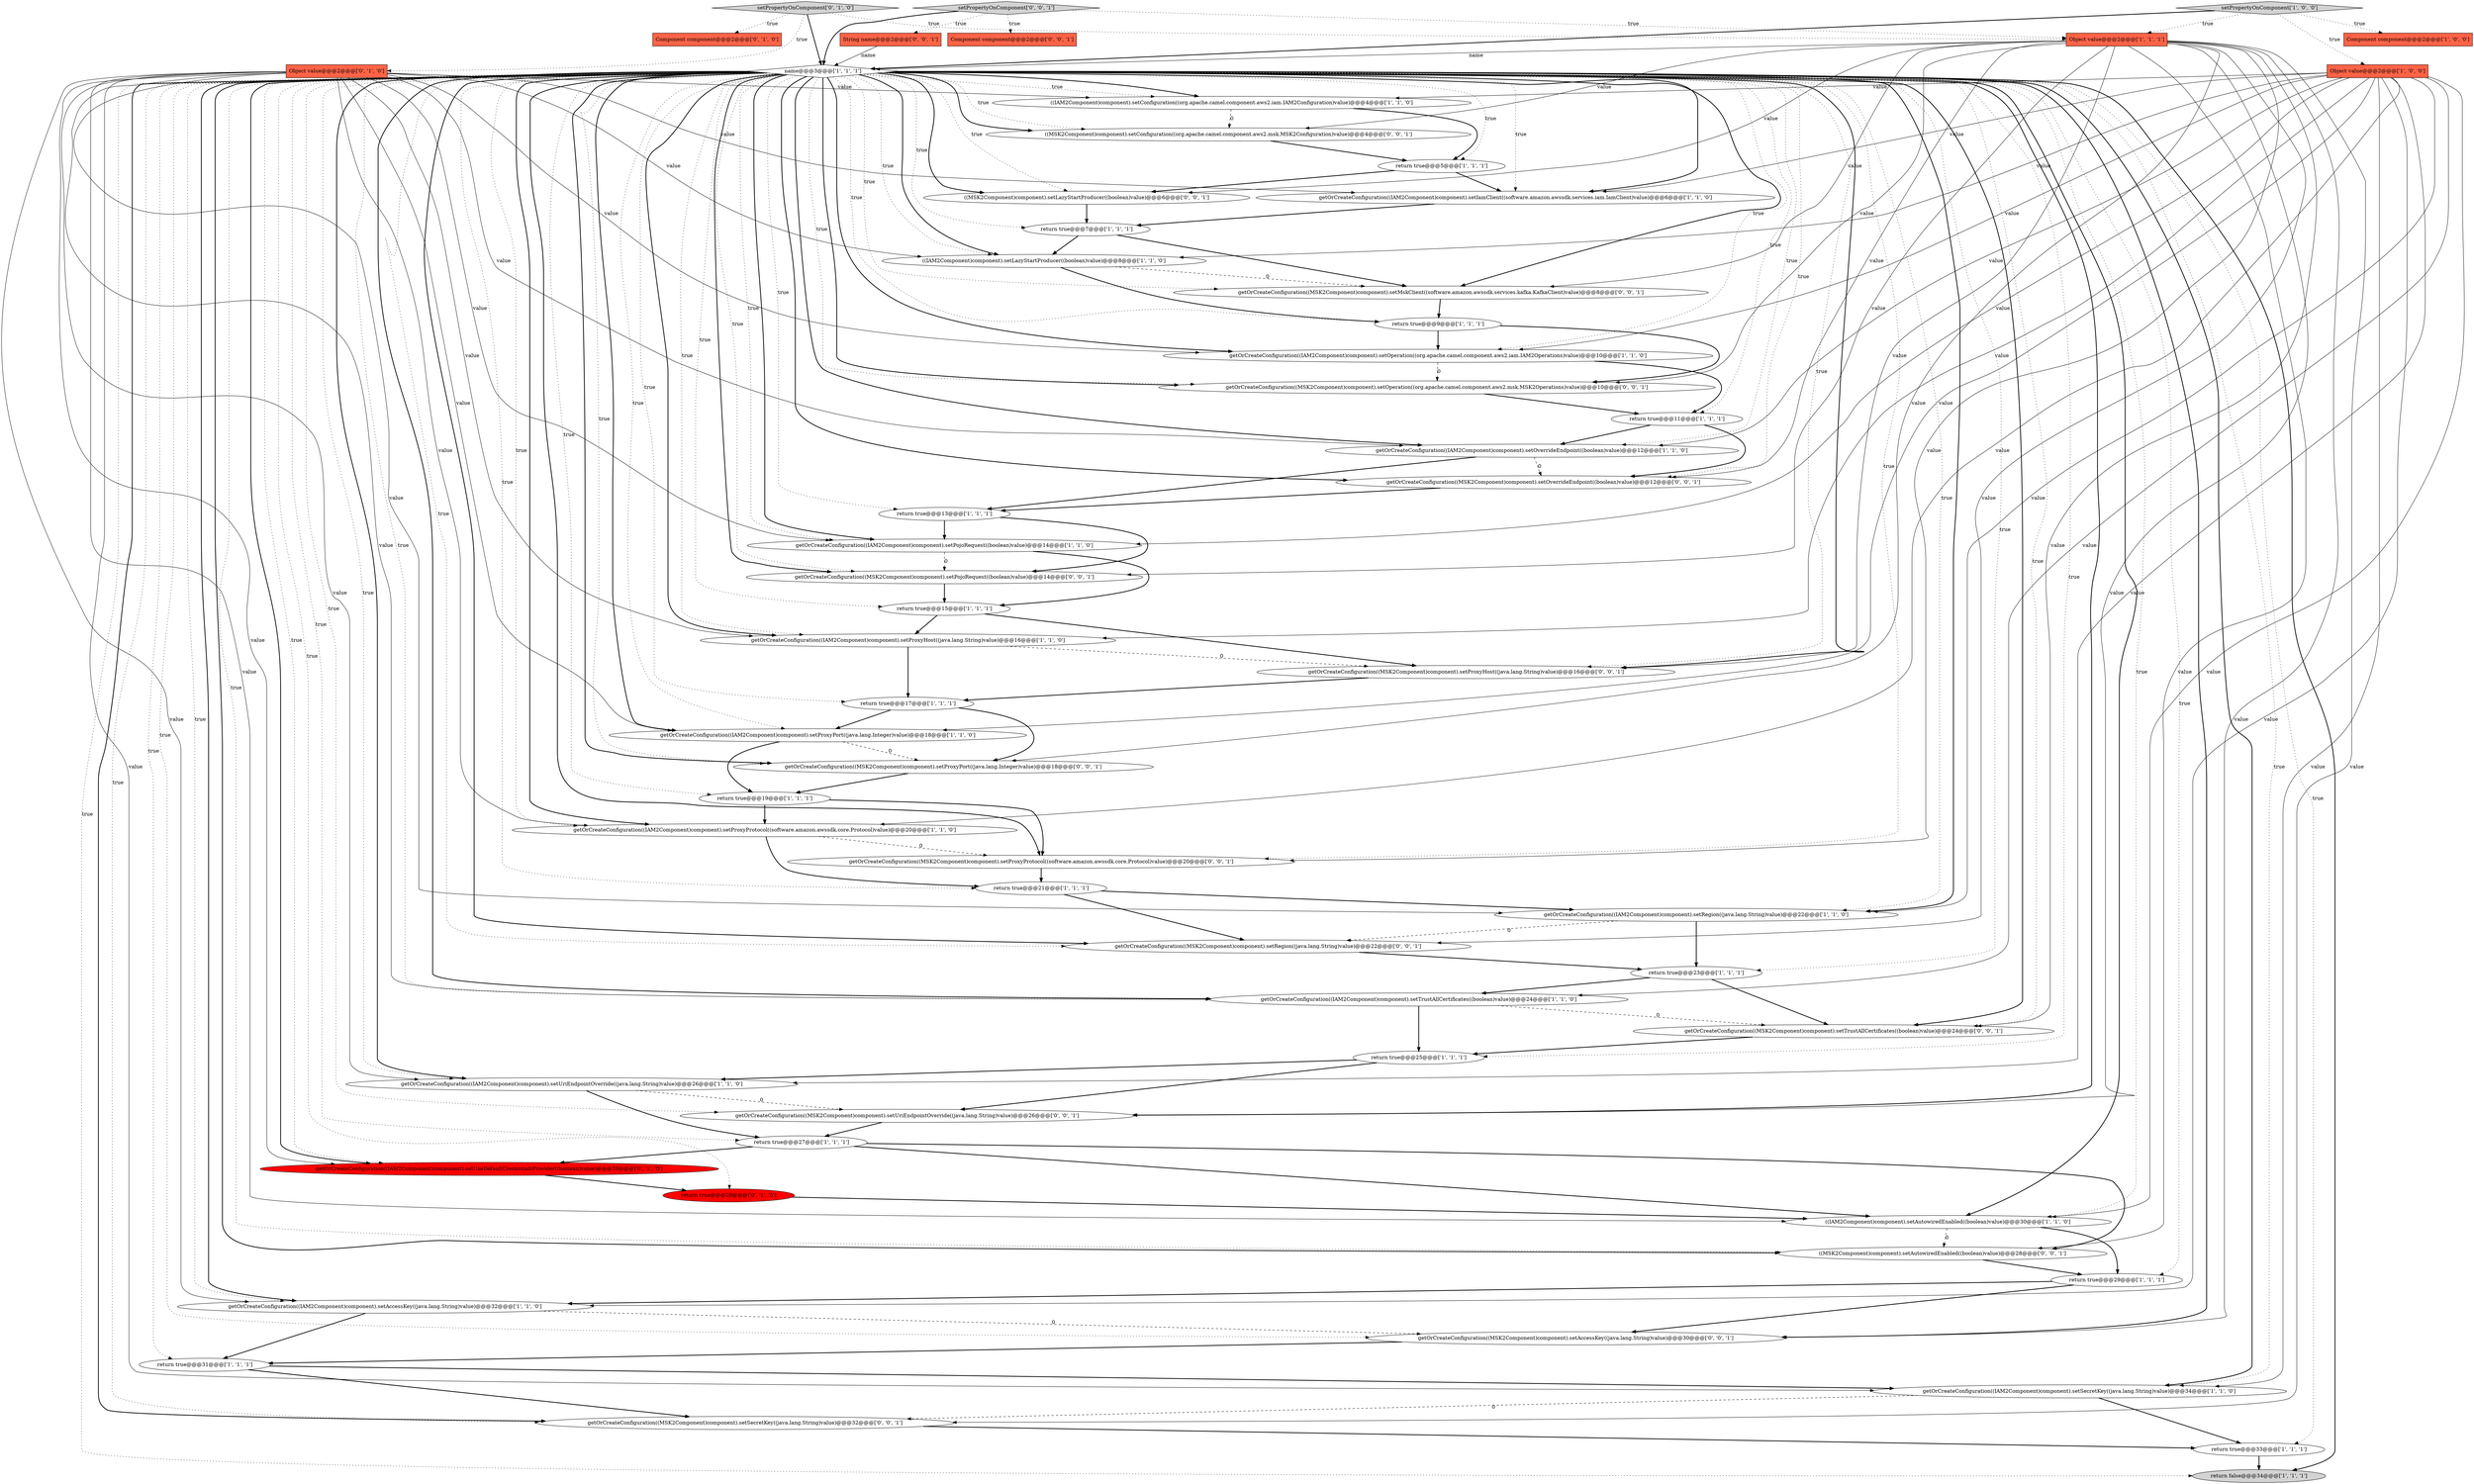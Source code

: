 digraph {
34 [style = filled, label = "((IAM2Component)component).setLazyStartProducer((boolean)value)@@@8@@@['1', '1', '0']", fillcolor = white, shape = ellipse image = "AAA0AAABBB1BBB"];
43 [style = filled, label = "getOrCreateConfiguration((MSK2Component)component).setOverrideEndpoint((boolean)value)@@@12@@@['0', '0', '1']", fillcolor = white, shape = ellipse image = "AAA0AAABBB3BBB"];
27 [style = filled, label = "Object value@@@2@@@['1', '1', '1']", fillcolor = tomato, shape = box image = "AAA0AAABBB1BBB"];
55 [style = filled, label = "getOrCreateConfiguration((MSK2Component)component).setPojoRequest((boolean)value)@@@14@@@['0', '0', '1']", fillcolor = white, shape = ellipse image = "AAA0AAABBB3BBB"];
18 [style = filled, label = "return true@@@21@@@['1', '1', '1']", fillcolor = white, shape = ellipse image = "AAA0AAABBB1BBB"];
42 [style = filled, label = "((MSK2Component)component).setLazyStartProducer((boolean)value)@@@6@@@['0', '0', '1']", fillcolor = white, shape = ellipse image = "AAA0AAABBB3BBB"];
1 [style = filled, label = "return true@@@11@@@['1', '1', '1']", fillcolor = white, shape = ellipse image = "AAA0AAABBB1BBB"];
2 [style = filled, label = "getOrCreateConfiguration((IAM2Component)component).setProxyProtocol((software.amazon.awssdk.core.Protocol)value)@@@20@@@['1', '1', '0']", fillcolor = white, shape = ellipse image = "AAA0AAABBB1BBB"];
49 [style = filled, label = "getOrCreateConfiguration((MSK2Component)component).setOperation((org.apache.camel.component.aws2.msk.MSK2Operations)value)@@@10@@@['0', '0', '1']", fillcolor = white, shape = ellipse image = "AAA0AAABBB3BBB"];
56 [style = filled, label = "getOrCreateConfiguration((MSK2Component)component).setAccessKey((java.lang.String)value)@@@30@@@['0', '0', '1']", fillcolor = white, shape = ellipse image = "AAA0AAABBB3BBB"];
14 [style = filled, label = "getOrCreateConfiguration((IAM2Component)component).setPojoRequest((boolean)value)@@@14@@@['1', '1', '0']", fillcolor = white, shape = ellipse image = "AAA0AAABBB1BBB"];
15 [style = filled, label = "getOrCreateConfiguration((IAM2Component)component).setIamClient((software.amazon.awssdk.services.iam.IamClient)value)@@@6@@@['1', '1', '0']", fillcolor = white, shape = ellipse image = "AAA0AAABBB1BBB"];
6 [style = filled, label = "return true@@@29@@@['1', '1', '1']", fillcolor = white, shape = ellipse image = "AAA0AAABBB1BBB"];
8 [style = filled, label = "return true@@@23@@@['1', '1', '1']", fillcolor = white, shape = ellipse image = "AAA0AAABBB1BBB"];
32 [style = filled, label = "return true@@@31@@@['1', '1', '1']", fillcolor = white, shape = ellipse image = "AAA0AAABBB1BBB"];
57 [style = filled, label = "getOrCreateConfiguration((MSK2Component)component).setProxyHost((java.lang.String)value)@@@16@@@['0', '0', '1']", fillcolor = white, shape = ellipse image = "AAA0AAABBB3BBB"];
29 [style = filled, label = "getOrCreateConfiguration((IAM2Component)component).setAccessKey((java.lang.String)value)@@@32@@@['1', '1', '0']", fillcolor = white, shape = ellipse image = "AAA0AAABBB1BBB"];
45 [style = filled, label = "getOrCreateConfiguration((MSK2Component)component).setMskClient((software.amazon.awssdk.services.kafka.KafkaClient)value)@@@8@@@['0', '0', '1']", fillcolor = white, shape = ellipse image = "AAA0AAABBB3BBB"];
51 [style = filled, label = "getOrCreateConfiguration((MSK2Component)component).setTrustAllCertificates((boolean)value)@@@24@@@['0', '0', '1']", fillcolor = white, shape = ellipse image = "AAA0AAABBB3BBB"];
52 [style = filled, label = "String name@@@2@@@['0', '0', '1']", fillcolor = tomato, shape = box image = "AAA0AAABBB3BBB"];
0 [style = filled, label = "return true@@@9@@@['1', '1', '1']", fillcolor = white, shape = ellipse image = "AAA0AAABBB1BBB"];
20 [style = filled, label = "return true@@@17@@@['1', '1', '1']", fillcolor = white, shape = ellipse image = "AAA0AAABBB1BBB"];
54 [style = filled, label = "getOrCreateConfiguration((MSK2Component)component).setProxyPort((java.lang.Integer)value)@@@18@@@['0', '0', '1']", fillcolor = white, shape = ellipse image = "AAA0AAABBB3BBB"];
46 [style = filled, label = "getOrCreateConfiguration((MSK2Component)component).setSecretKey((java.lang.String)value)@@@32@@@['0', '0', '1']", fillcolor = white, shape = ellipse image = "AAA0AAABBB3BBB"];
47 [style = filled, label = "((MSK2Component)component).setConfiguration((org.apache.camel.component.aws2.msk.MSK2Configuration)value)@@@4@@@['0', '0', '1']", fillcolor = white, shape = ellipse image = "AAA0AAABBB3BBB"];
7 [style = filled, label = "getOrCreateConfiguration((IAM2Component)component).setProxyHost((java.lang.String)value)@@@16@@@['1', '1', '0']", fillcolor = white, shape = ellipse image = "AAA0AAABBB1BBB"];
22 [style = filled, label = "return true@@@27@@@['1', '1', '1']", fillcolor = white, shape = ellipse image = "AAA0AAABBB1BBB"];
21 [style = filled, label = "getOrCreateConfiguration((IAM2Component)component).setUriEndpointOverride((java.lang.String)value)@@@26@@@['1', '1', '0']", fillcolor = white, shape = ellipse image = "AAA0AAABBB1BBB"];
25 [style = filled, label = "getOrCreateConfiguration((IAM2Component)component).setTrustAllCertificates((boolean)value)@@@24@@@['1', '1', '0']", fillcolor = white, shape = ellipse image = "AAA0AAABBB1BBB"];
38 [style = filled, label = "getOrCreateConfiguration((IAM2Component)component).setUseDefaultCredentialsProvider((boolean)value)@@@28@@@['0', '1', '0']", fillcolor = red, shape = ellipse image = "AAA1AAABBB2BBB"];
24 [style = filled, label = "Object value@@@2@@@['1', '0', '0']", fillcolor = tomato, shape = box image = "AAA0AAABBB1BBB"];
37 [style = filled, label = "return true@@@29@@@['0', '1', '0']", fillcolor = red, shape = ellipse image = "AAA1AAABBB2BBB"];
44 [style = filled, label = "getOrCreateConfiguration((MSK2Component)component).setProxyProtocol((software.amazon.awssdk.core.Protocol)value)@@@20@@@['0', '0', '1']", fillcolor = white, shape = ellipse image = "AAA0AAABBB3BBB"];
33 [style = filled, label = "return true@@@7@@@['1', '1', '1']", fillcolor = white, shape = ellipse image = "AAA0AAABBB1BBB"];
35 [style = filled, label = "getOrCreateConfiguration((IAM2Component)component).setRegion((java.lang.String)value)@@@22@@@['1', '1', '0']", fillcolor = white, shape = ellipse image = "AAA0AAABBB1BBB"];
11 [style = filled, label = "getOrCreateConfiguration((IAM2Component)component).setSecretKey((java.lang.String)value)@@@34@@@['1', '1', '0']", fillcolor = white, shape = ellipse image = "AAA0AAABBB1BBB"];
5 [style = filled, label = "Component component@@@2@@@['1', '0', '0']", fillcolor = tomato, shape = box image = "AAA0AAABBB1BBB"];
58 [style = filled, label = "getOrCreateConfiguration((MSK2Component)component).setUriEndpointOverride((java.lang.String)value)@@@26@@@['0', '0', '1']", fillcolor = white, shape = ellipse image = "AAA0AAABBB3BBB"];
17 [style = filled, label = "getOrCreateConfiguration((IAM2Component)component).setProxyPort((java.lang.Integer)value)@@@18@@@['1', '1', '0']", fillcolor = white, shape = ellipse image = "AAA0AAABBB1BBB"];
39 [style = filled, label = "Component component@@@2@@@['0', '1', '0']", fillcolor = tomato, shape = box image = "AAA0AAABBB2BBB"];
31 [style = filled, label = "return false@@@34@@@['1', '1', '1']", fillcolor = lightgray, shape = ellipse image = "AAA0AAABBB1BBB"];
41 [style = filled, label = "setPropertyOnComponent['0', '0', '1']", fillcolor = lightgray, shape = diamond image = "AAA0AAABBB3BBB"];
3 [style = filled, label = "return true@@@5@@@['1', '1', '1']", fillcolor = white, shape = ellipse image = "AAA0AAABBB1BBB"];
40 [style = filled, label = "setPropertyOnComponent['0', '1', '0']", fillcolor = lightgray, shape = diamond image = "AAA0AAABBB2BBB"];
19 [style = filled, label = "setPropertyOnComponent['1', '0', '0']", fillcolor = lightgray, shape = diamond image = "AAA0AAABBB1BBB"];
50 [style = filled, label = "Component component@@@2@@@['0', '0', '1']", fillcolor = tomato, shape = box image = "AAA0AAABBB3BBB"];
10 [style = filled, label = "return true@@@13@@@['1', '1', '1']", fillcolor = white, shape = ellipse image = "AAA0AAABBB1BBB"];
9 [style = filled, label = "return true@@@15@@@['1', '1', '1']", fillcolor = white, shape = ellipse image = "AAA0AAABBB1BBB"];
36 [style = filled, label = "Object value@@@2@@@['0', '1', '0']", fillcolor = tomato, shape = box image = "AAA0AAABBB2BBB"];
4 [style = filled, label = "return true@@@19@@@['1', '1', '1']", fillcolor = white, shape = ellipse image = "AAA0AAABBB1BBB"];
16 [style = filled, label = "getOrCreateConfiguration((IAM2Component)component).setOperation((org.apache.camel.component.aws2.iam.IAM2Operations)value)@@@10@@@['1', '1', '0']", fillcolor = white, shape = ellipse image = "AAA0AAABBB1BBB"];
23 [style = filled, label = "return true@@@25@@@['1', '1', '1']", fillcolor = white, shape = ellipse image = "AAA0AAABBB1BBB"];
30 [style = filled, label = "name@@@3@@@['1', '1', '1']", fillcolor = white, shape = diamond image = "AAA0AAABBB1BBB"];
13 [style = filled, label = "getOrCreateConfiguration((IAM2Component)component).setOverrideEndpoint((boolean)value)@@@12@@@['1', '1', '0']", fillcolor = white, shape = ellipse image = "AAA0AAABBB1BBB"];
48 [style = filled, label = "((MSK2Component)component).setAutowiredEnabled((boolean)value)@@@28@@@['0', '0', '1']", fillcolor = white, shape = ellipse image = "AAA0AAABBB3BBB"];
12 [style = filled, label = "return true@@@33@@@['1', '1', '1']", fillcolor = white, shape = ellipse image = "AAA0AAABBB1BBB"];
53 [style = filled, label = "getOrCreateConfiguration((MSK2Component)component).setRegion((java.lang.String)value)@@@22@@@['0', '0', '1']", fillcolor = white, shape = ellipse image = "AAA0AAABBB3BBB"];
28 [style = filled, label = "((IAM2Component)component).setConfiguration((org.apache.camel.component.aws2.iam.IAM2Configuration)value)@@@4@@@['1', '1', '0']", fillcolor = white, shape = ellipse image = "AAA0AAABBB1BBB"];
26 [style = filled, label = "((IAM2Component)component).setAutowiredEnabled((boolean)value)@@@30@@@['1', '1', '0']", fillcolor = white, shape = ellipse image = "AAA0AAABBB1BBB"];
40->39 [style = dotted, label="true"];
30->44 [style = dotted, label="true"];
30->13 [style = bold, label=""];
24->11 [style = solid, label="value"];
30->0 [style = dotted, label="true"];
57->20 [style = bold, label=""];
24->16 [style = solid, label="value"];
30->55 [style = dotted, label="true"];
30->49 [style = bold, label=""];
40->36 [style = dotted, label="true"];
9->7 [style = bold, label=""];
8->51 [style = bold, label=""];
1->13 [style = bold, label=""];
24->35 [style = solid, label="value"];
36->17 [style = solid, label="value"];
27->56 [style = solid, label="value"];
24->17 [style = solid, label="value"];
30->29 [style = bold, label=""];
6->29 [style = bold, label=""];
4->44 [style = bold, label=""];
30->2 [style = dotted, label="true"];
30->11 [style = bold, label=""];
27->43 [style = solid, label="value"];
30->28 [style = bold, label=""];
36->28 [style = solid, label="value"];
30->46 [style = bold, label=""];
29->56 [style = dashed, label="0"];
30->46 [style = dotted, label="true"];
45->0 [style = bold, label=""];
35->8 [style = bold, label=""];
18->35 [style = bold, label=""];
30->14 [style = bold, label=""];
33->45 [style = bold, label=""];
14->9 [style = bold, label=""];
30->43 [style = dotted, label="true"];
28->3 [style = bold, label=""];
27->54 [style = solid, label="value"];
44->18 [style = bold, label=""];
11->46 [style = dashed, label="0"];
30->49 [style = dotted, label="true"];
58->22 [style = bold, label=""];
32->11 [style = bold, label=""];
24->13 [style = solid, label="value"];
36->16 [style = solid, label="value"];
36->11 [style = solid, label="value"];
27->57 [style = solid, label="value"];
36->25 [style = solid, label="value"];
30->33 [style = dotted, label="true"];
27->58 [style = solid, label="value"];
24->21 [style = solid, label="value"];
37->26 [style = bold, label=""];
10->14 [style = bold, label=""];
30->7 [style = dotted, label="true"];
51->23 [style = bold, label=""];
56->32 [style = bold, label=""];
27->46 [style = solid, label="value"];
27->49 [style = solid, label="value"];
30->42 [style = bold, label=""];
28->47 [style = dashed, label="0"];
30->26 [style = bold, label=""];
30->6 [style = dotted, label="true"];
30->12 [style = dotted, label="true"];
2->18 [style = bold, label=""];
19->27 [style = dotted, label="true"];
11->12 [style = bold, label=""];
30->34 [style = bold, label=""];
4->2 [style = bold, label=""];
30->58 [style = bold, label=""];
26->6 [style = bold, label=""];
34->0 [style = bold, label=""];
30->53 [style = dotted, label="true"];
30->29 [style = dotted, label="true"];
30->54 [style = dotted, label="true"];
22->38 [style = bold, label=""];
30->57 [style = dotted, label="true"];
41->30 [style = bold, label=""];
7->57 [style = dashed, label="0"];
49->1 [style = bold, label=""];
38->37 [style = bold, label=""];
21->22 [style = bold, label=""];
30->51 [style = dotted, label="true"];
30->7 [style = bold, label=""];
29->32 [style = bold, label=""];
30->3 [style = dotted, label="true"];
27->51 [style = solid, label="value"];
30->23 [style = dotted, label="true"];
30->32 [style = dotted, label="true"];
30->56 [style = dotted, label="true"];
30->9 [style = dotted, label="true"];
43->10 [style = bold, label=""];
30->47 [style = bold, label=""];
30->28 [style = dotted, label="true"];
27->53 [style = solid, label="value"];
12->31 [style = bold, label=""];
30->45 [style = dotted, label="true"];
30->44 [style = bold, label=""];
30->15 [style = bold, label=""];
15->33 [style = bold, label=""];
55->9 [style = bold, label=""];
36->35 [style = solid, label="value"];
27->42 [style = solid, label="value"];
24->25 [style = solid, label="value"];
13->10 [style = bold, label=""];
24->15 [style = solid, label="value"];
0->16 [style = bold, label=""];
22->26 [style = bold, label=""];
23->58 [style = bold, label=""];
30->42 [style = dotted, label="true"];
13->43 [style = dashed, label="0"];
30->17 [style = bold, label=""];
30->58 [style = dotted, label="true"];
47->3 [style = bold, label=""];
32->46 [style = bold, label=""];
41->50 [style = dotted, label="true"];
30->43 [style = bold, label=""];
22->48 [style = bold, label=""];
30->10 [style = dotted, label="true"];
25->51 [style = dashed, label="0"];
30->4 [style = dotted, label="true"];
36->2 [style = solid, label="value"];
7->20 [style = bold, label=""];
19->24 [style = dotted, label="true"];
30->53 [style = bold, label=""];
34->45 [style = dashed, label="0"];
48->6 [style = bold, label=""];
30->34 [style = dotted, label="true"];
3->42 [style = bold, label=""];
30->14 [style = dotted, label="true"];
30->21 [style = bold, label=""];
6->56 [style = bold, label=""];
30->13 [style = dotted, label="true"];
30->25 [style = dotted, label="true"];
30->35 [style = bold, label=""];
0->49 [style = bold, label=""];
16->1 [style = bold, label=""];
36->7 [style = solid, label="value"];
27->47 [style = solid, label="value"];
30->20 [style = dotted, label="true"];
30->18 [style = dotted, label="true"];
30->31 [style = bold, label=""];
30->54 [style = bold, label=""];
14->55 [style = dashed, label="0"];
52->30 [style = solid, label="name"];
19->5 [style = dotted, label="true"];
20->54 [style = bold, label=""];
27->44 [style = solid, label="value"];
24->14 [style = solid, label="value"];
30->8 [style = dotted, label="true"];
24->34 [style = solid, label="value"];
30->38 [style = dotted, label="true"];
30->37 [style = dotted, label="true"];
40->30 [style = bold, label=""];
30->17 [style = dotted, label="true"];
53->8 [style = bold, label=""];
2->44 [style = dashed, label="0"];
40->27 [style = dotted, label="true"];
41->52 [style = dotted, label="true"];
27->30 [style = solid, label="name"];
24->29 [style = solid, label="value"];
30->11 [style = dotted, label="true"];
17->4 [style = bold, label=""];
30->31 [style = dotted, label="true"];
26->48 [style = dashed, label="0"];
30->38 [style = bold, label=""];
30->1 [style = dotted, label="true"];
20->17 [style = bold, label=""];
41->27 [style = dotted, label="true"];
46->12 [style = bold, label=""];
36->29 [style = solid, label="value"];
9->57 [style = bold, label=""];
25->23 [style = bold, label=""];
21->58 [style = dashed, label="0"];
1->43 [style = bold, label=""];
30->48 [style = dotted, label="true"];
30->47 [style = dotted, label="true"];
24->7 [style = solid, label="value"];
30->57 [style = bold, label=""];
24->28 [style = solid, label="value"];
30->25 [style = bold, label=""];
42->33 [style = bold, label=""];
18->53 [style = bold, label=""];
3->15 [style = bold, label=""];
30->26 [style = dotted, label="true"];
27->55 [style = solid, label="value"];
36->21 [style = solid, label="value"];
36->38 [style = solid, label="value"];
30->21 [style = dotted, label="true"];
10->55 [style = bold, label=""];
54->4 [style = bold, label=""];
24->26 [style = solid, label="value"];
27->45 [style = solid, label="value"];
36->15 [style = solid, label="value"];
30->55 [style = bold, label=""];
36->34 [style = solid, label="value"];
30->51 [style = bold, label=""];
30->16 [style = dotted, label="true"];
23->21 [style = bold, label=""];
30->35 [style = dotted, label="true"];
36->13 [style = solid, label="value"];
27->48 [style = solid, label="value"];
24->2 [style = solid, label="value"];
16->49 [style = dashed, label="0"];
30->56 [style = bold, label=""];
36->26 [style = solid, label="value"];
30->48 [style = bold, label=""];
30->2 [style = bold, label=""];
30->15 [style = dotted, label="true"];
36->14 [style = solid, label="value"];
30->22 [style = dotted, label="true"];
30->16 [style = bold, label=""];
33->34 [style = bold, label=""];
8->25 [style = bold, label=""];
30->45 [style = bold, label=""];
17->54 [style = dashed, label="0"];
19->30 [style = bold, label=""];
35->53 [style = dashed, label="0"];
}
